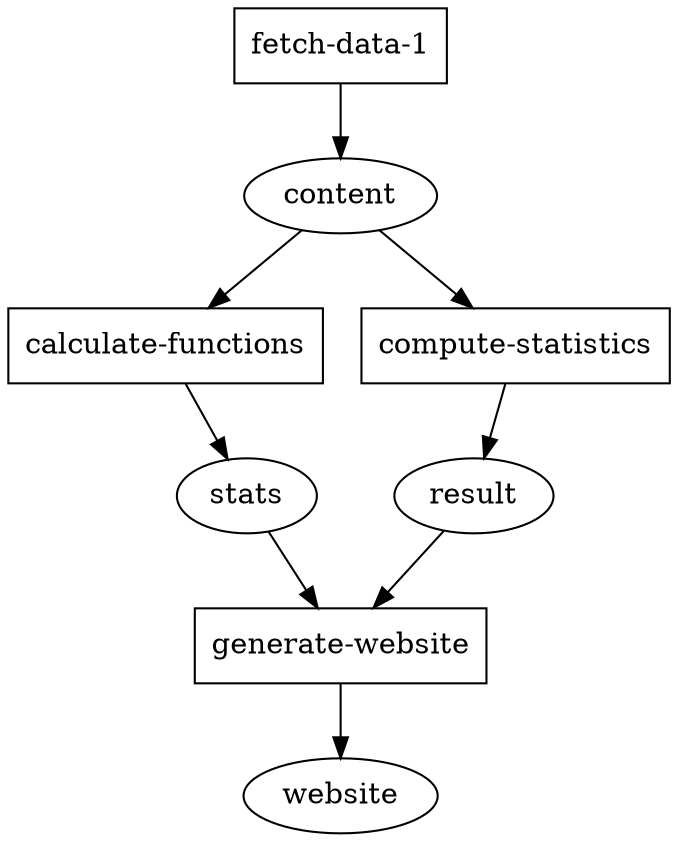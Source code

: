 digraph G {
    A [id="fetch-data-1", label="fetch-data-1", class="job", shape="box"];
    B [id="content", label="content", class="artifact", shape="ellipse"];
    C [id="calculate-functions", label="calculate-functions", class="job", shape="box"];
    D [id="stats", label="stats", class="artifact", shape="ellipse"];
    E [id="compute-statistics", label="compute-statistics", class="job", shape="box"];
    F [id="result", label="result", class="artifact", shape="ellipse"];
    G [id="generate-website", label="generate-website", class="job", shape="box"];
    H [id="website", label="website", class="artifact", shape="ellipse"];
    A -> B;
    B -> C;
    C -> D;
    B -> E;
    E -> F;
    D -> G;
    F -> G;
    G -> H;
}